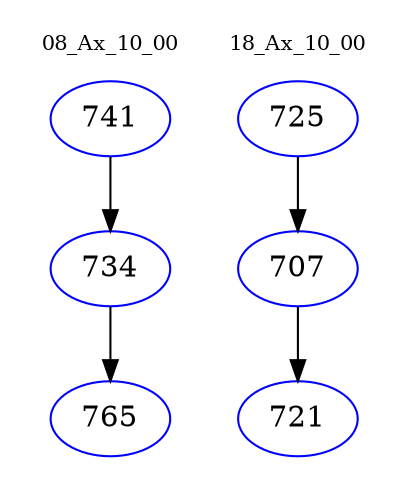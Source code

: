 digraph{
subgraph cluster_0 {
color = white
label = "08_Ax_10_00";
fontsize=10;
T0_741 [label="741", color="blue"]
T0_741 -> T0_734 [color="black"]
T0_734 [label="734", color="blue"]
T0_734 -> T0_765 [color="black"]
T0_765 [label="765", color="blue"]
}
subgraph cluster_1 {
color = white
label = "18_Ax_10_00";
fontsize=10;
T1_725 [label="725", color="blue"]
T1_725 -> T1_707 [color="black"]
T1_707 [label="707", color="blue"]
T1_707 -> T1_721 [color="black"]
T1_721 [label="721", color="blue"]
}
}
